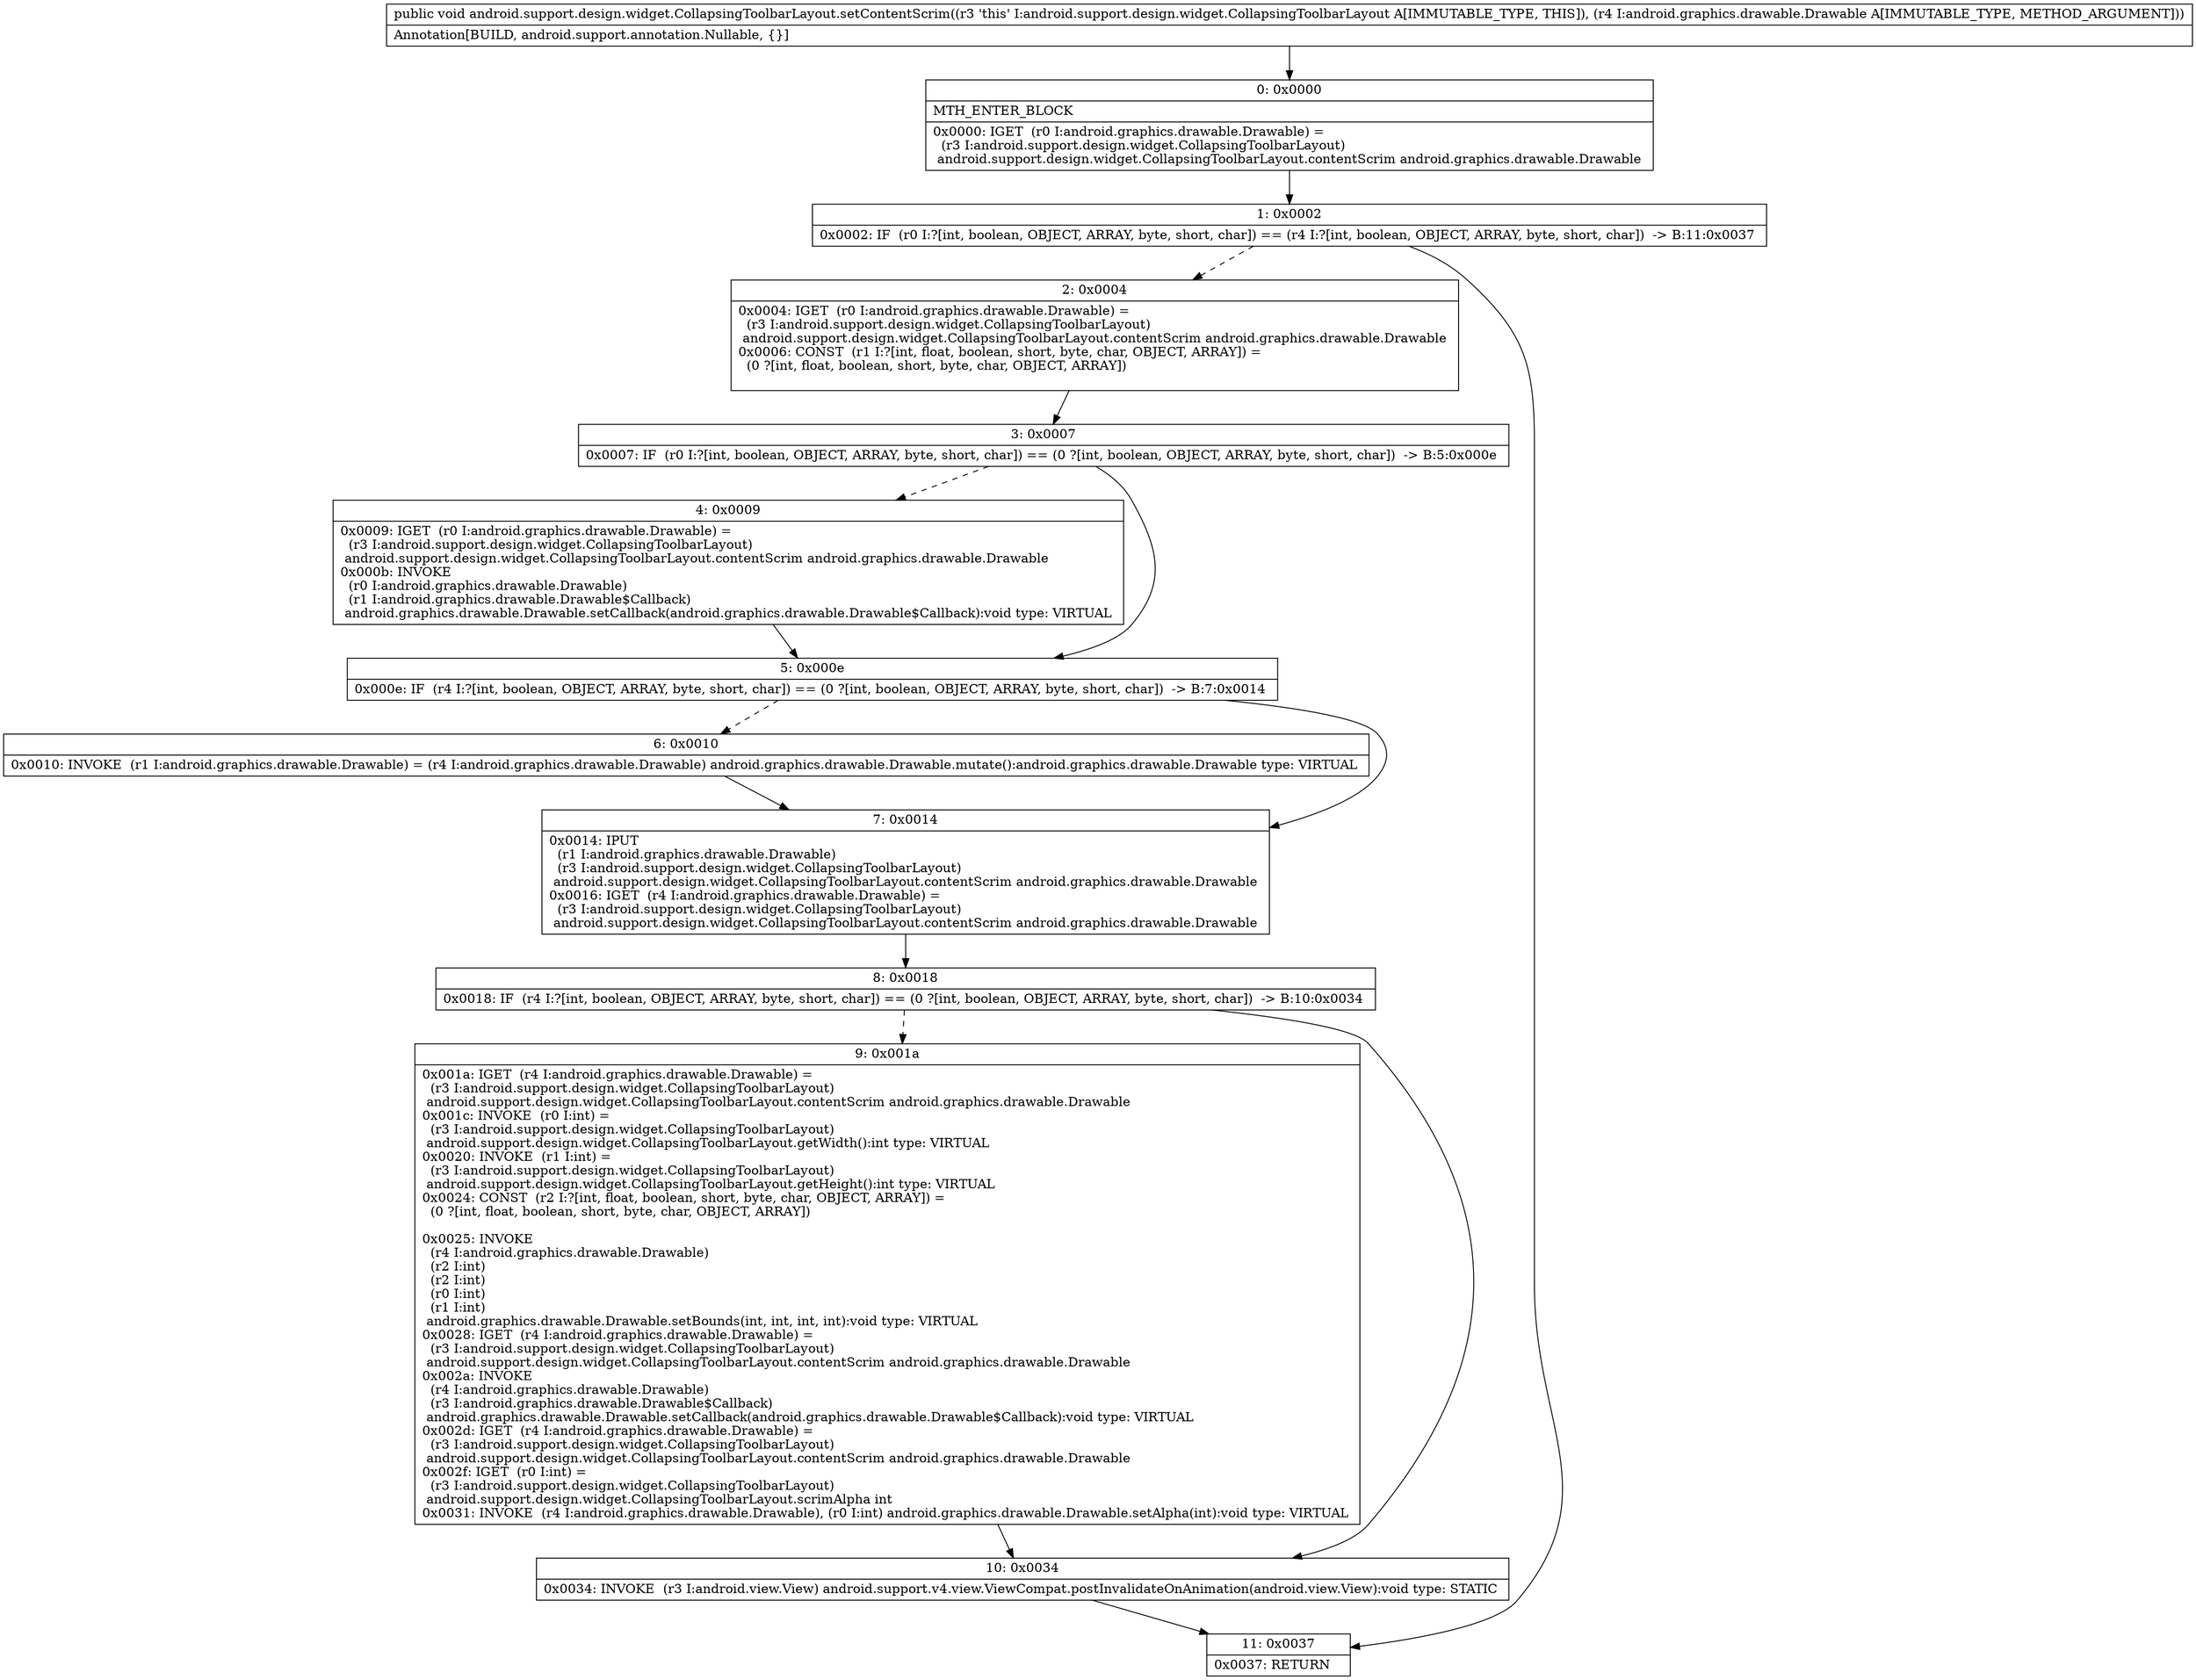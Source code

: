 digraph "CFG forandroid.support.design.widget.CollapsingToolbarLayout.setContentScrim(Landroid\/graphics\/drawable\/Drawable;)V" {
Node_0 [shape=record,label="{0\:\ 0x0000|MTH_ENTER_BLOCK\l|0x0000: IGET  (r0 I:android.graphics.drawable.Drawable) = \l  (r3 I:android.support.design.widget.CollapsingToolbarLayout)\l android.support.design.widget.CollapsingToolbarLayout.contentScrim android.graphics.drawable.Drawable \l}"];
Node_1 [shape=record,label="{1\:\ 0x0002|0x0002: IF  (r0 I:?[int, boolean, OBJECT, ARRAY, byte, short, char]) == (r4 I:?[int, boolean, OBJECT, ARRAY, byte, short, char])  \-\> B:11:0x0037 \l}"];
Node_2 [shape=record,label="{2\:\ 0x0004|0x0004: IGET  (r0 I:android.graphics.drawable.Drawable) = \l  (r3 I:android.support.design.widget.CollapsingToolbarLayout)\l android.support.design.widget.CollapsingToolbarLayout.contentScrim android.graphics.drawable.Drawable \l0x0006: CONST  (r1 I:?[int, float, boolean, short, byte, char, OBJECT, ARRAY]) = \l  (0 ?[int, float, boolean, short, byte, char, OBJECT, ARRAY])\l \l}"];
Node_3 [shape=record,label="{3\:\ 0x0007|0x0007: IF  (r0 I:?[int, boolean, OBJECT, ARRAY, byte, short, char]) == (0 ?[int, boolean, OBJECT, ARRAY, byte, short, char])  \-\> B:5:0x000e \l}"];
Node_4 [shape=record,label="{4\:\ 0x0009|0x0009: IGET  (r0 I:android.graphics.drawable.Drawable) = \l  (r3 I:android.support.design.widget.CollapsingToolbarLayout)\l android.support.design.widget.CollapsingToolbarLayout.contentScrim android.graphics.drawable.Drawable \l0x000b: INVOKE  \l  (r0 I:android.graphics.drawable.Drawable)\l  (r1 I:android.graphics.drawable.Drawable$Callback)\l android.graphics.drawable.Drawable.setCallback(android.graphics.drawable.Drawable$Callback):void type: VIRTUAL \l}"];
Node_5 [shape=record,label="{5\:\ 0x000e|0x000e: IF  (r4 I:?[int, boolean, OBJECT, ARRAY, byte, short, char]) == (0 ?[int, boolean, OBJECT, ARRAY, byte, short, char])  \-\> B:7:0x0014 \l}"];
Node_6 [shape=record,label="{6\:\ 0x0010|0x0010: INVOKE  (r1 I:android.graphics.drawable.Drawable) = (r4 I:android.graphics.drawable.Drawable) android.graphics.drawable.Drawable.mutate():android.graphics.drawable.Drawable type: VIRTUAL \l}"];
Node_7 [shape=record,label="{7\:\ 0x0014|0x0014: IPUT  \l  (r1 I:android.graphics.drawable.Drawable)\l  (r3 I:android.support.design.widget.CollapsingToolbarLayout)\l android.support.design.widget.CollapsingToolbarLayout.contentScrim android.graphics.drawable.Drawable \l0x0016: IGET  (r4 I:android.graphics.drawable.Drawable) = \l  (r3 I:android.support.design.widget.CollapsingToolbarLayout)\l android.support.design.widget.CollapsingToolbarLayout.contentScrim android.graphics.drawable.Drawable \l}"];
Node_8 [shape=record,label="{8\:\ 0x0018|0x0018: IF  (r4 I:?[int, boolean, OBJECT, ARRAY, byte, short, char]) == (0 ?[int, boolean, OBJECT, ARRAY, byte, short, char])  \-\> B:10:0x0034 \l}"];
Node_9 [shape=record,label="{9\:\ 0x001a|0x001a: IGET  (r4 I:android.graphics.drawable.Drawable) = \l  (r3 I:android.support.design.widget.CollapsingToolbarLayout)\l android.support.design.widget.CollapsingToolbarLayout.contentScrim android.graphics.drawable.Drawable \l0x001c: INVOKE  (r0 I:int) = \l  (r3 I:android.support.design.widget.CollapsingToolbarLayout)\l android.support.design.widget.CollapsingToolbarLayout.getWidth():int type: VIRTUAL \l0x0020: INVOKE  (r1 I:int) = \l  (r3 I:android.support.design.widget.CollapsingToolbarLayout)\l android.support.design.widget.CollapsingToolbarLayout.getHeight():int type: VIRTUAL \l0x0024: CONST  (r2 I:?[int, float, boolean, short, byte, char, OBJECT, ARRAY]) = \l  (0 ?[int, float, boolean, short, byte, char, OBJECT, ARRAY])\l \l0x0025: INVOKE  \l  (r4 I:android.graphics.drawable.Drawable)\l  (r2 I:int)\l  (r2 I:int)\l  (r0 I:int)\l  (r1 I:int)\l android.graphics.drawable.Drawable.setBounds(int, int, int, int):void type: VIRTUAL \l0x0028: IGET  (r4 I:android.graphics.drawable.Drawable) = \l  (r3 I:android.support.design.widget.CollapsingToolbarLayout)\l android.support.design.widget.CollapsingToolbarLayout.contentScrim android.graphics.drawable.Drawable \l0x002a: INVOKE  \l  (r4 I:android.graphics.drawable.Drawable)\l  (r3 I:android.graphics.drawable.Drawable$Callback)\l android.graphics.drawable.Drawable.setCallback(android.graphics.drawable.Drawable$Callback):void type: VIRTUAL \l0x002d: IGET  (r4 I:android.graphics.drawable.Drawable) = \l  (r3 I:android.support.design.widget.CollapsingToolbarLayout)\l android.support.design.widget.CollapsingToolbarLayout.contentScrim android.graphics.drawable.Drawable \l0x002f: IGET  (r0 I:int) = \l  (r3 I:android.support.design.widget.CollapsingToolbarLayout)\l android.support.design.widget.CollapsingToolbarLayout.scrimAlpha int \l0x0031: INVOKE  (r4 I:android.graphics.drawable.Drawable), (r0 I:int) android.graphics.drawable.Drawable.setAlpha(int):void type: VIRTUAL \l}"];
Node_10 [shape=record,label="{10\:\ 0x0034|0x0034: INVOKE  (r3 I:android.view.View) android.support.v4.view.ViewCompat.postInvalidateOnAnimation(android.view.View):void type: STATIC \l}"];
Node_11 [shape=record,label="{11\:\ 0x0037|0x0037: RETURN   \l}"];
MethodNode[shape=record,label="{public void android.support.design.widget.CollapsingToolbarLayout.setContentScrim((r3 'this' I:android.support.design.widget.CollapsingToolbarLayout A[IMMUTABLE_TYPE, THIS]), (r4 I:android.graphics.drawable.Drawable A[IMMUTABLE_TYPE, METHOD_ARGUMENT]))  | Annotation[BUILD, android.support.annotation.Nullable, \{\}]\l}"];
MethodNode -> Node_0;
Node_0 -> Node_1;
Node_1 -> Node_2[style=dashed];
Node_1 -> Node_11;
Node_2 -> Node_3;
Node_3 -> Node_4[style=dashed];
Node_3 -> Node_5;
Node_4 -> Node_5;
Node_5 -> Node_6[style=dashed];
Node_5 -> Node_7;
Node_6 -> Node_7;
Node_7 -> Node_8;
Node_8 -> Node_9[style=dashed];
Node_8 -> Node_10;
Node_9 -> Node_10;
Node_10 -> Node_11;
}

